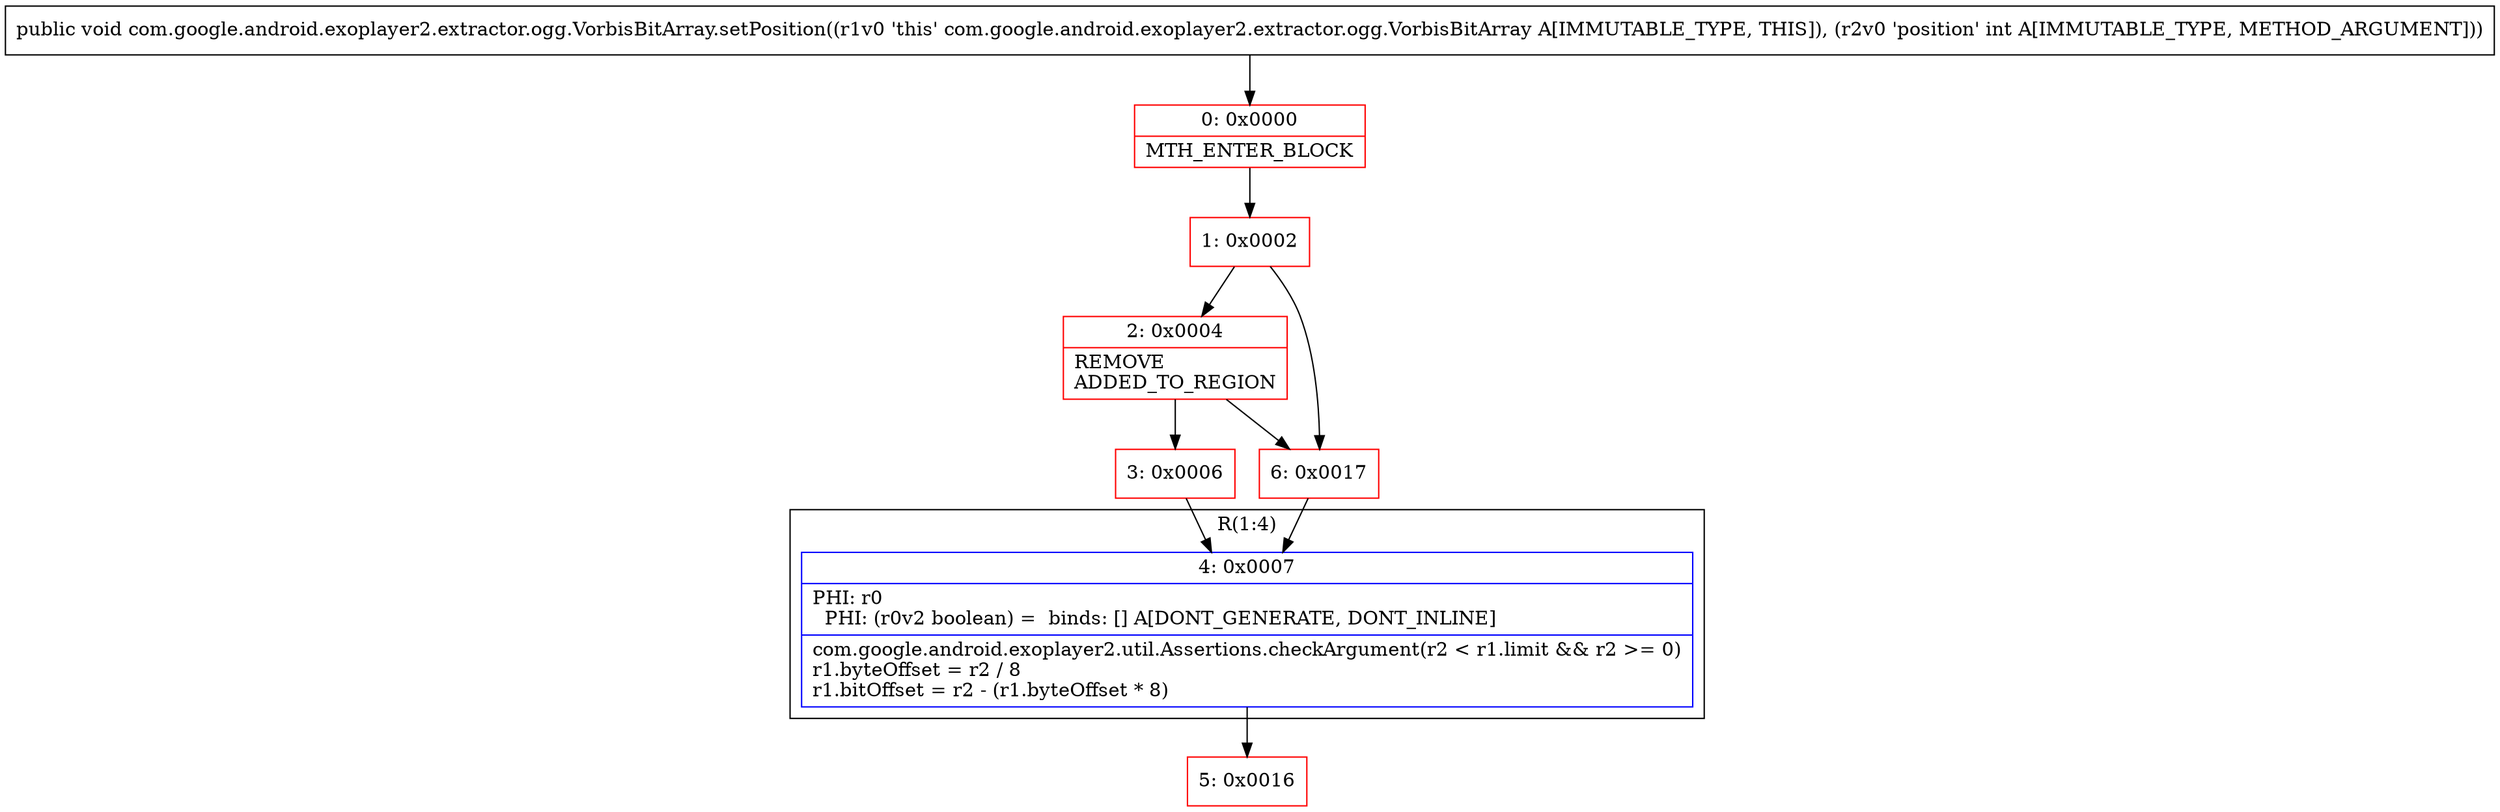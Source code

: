 digraph "CFG forcom.google.android.exoplayer2.extractor.ogg.VorbisBitArray.setPosition(I)V" {
subgraph cluster_Region_827513717 {
label = "R(1:4)";
node [shape=record,color=blue];
Node_4 [shape=record,label="{4\:\ 0x0007|PHI: r0 \l  PHI: (r0v2 boolean) =  binds: [] A[DONT_GENERATE, DONT_INLINE]\l|com.google.android.exoplayer2.util.Assertions.checkArgument(r2 \< r1.limit && r2 \>= 0)\lr1.byteOffset = r2 \/ 8\lr1.bitOffset = r2 \- (r1.byteOffset * 8)\l}"];
}
Node_0 [shape=record,color=red,label="{0\:\ 0x0000|MTH_ENTER_BLOCK\l}"];
Node_1 [shape=record,color=red,label="{1\:\ 0x0002}"];
Node_2 [shape=record,color=red,label="{2\:\ 0x0004|REMOVE\lADDED_TO_REGION\l}"];
Node_3 [shape=record,color=red,label="{3\:\ 0x0006}"];
Node_5 [shape=record,color=red,label="{5\:\ 0x0016}"];
Node_6 [shape=record,color=red,label="{6\:\ 0x0017}"];
MethodNode[shape=record,label="{public void com.google.android.exoplayer2.extractor.ogg.VorbisBitArray.setPosition((r1v0 'this' com.google.android.exoplayer2.extractor.ogg.VorbisBitArray A[IMMUTABLE_TYPE, THIS]), (r2v0 'position' int A[IMMUTABLE_TYPE, METHOD_ARGUMENT])) }"];
MethodNode -> Node_0;
Node_4 -> Node_5;
Node_0 -> Node_1;
Node_1 -> Node_2;
Node_1 -> Node_6;
Node_2 -> Node_3;
Node_2 -> Node_6;
Node_3 -> Node_4;
Node_6 -> Node_4;
}

